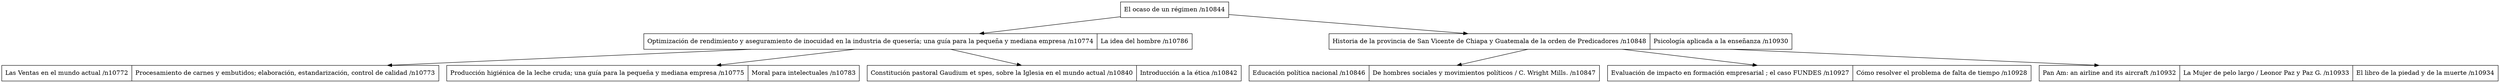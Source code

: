 digraph ArbolBInformativos { 
node[shape=record]
node770813082[ label = "El ocaso de un régimen /n10844 " ]; 
node759323266[ label = "Optimización de rendimiento y aseguramiento de inocuidad en la industria de quesería; una guía para la pequeña y mediana empresa /n10774 | La idea del hombre /n10786 " ]; 
node572408199[ label = "Las Ventas en el mundo actual /n10772 | Procesamiento de carnes y embutidos; elaboración, estandarización, control de calidad /n10773 " ]; 
node759323266->node572408199; 
node351257448[ label = "Producción higiénica de la leche cruda; una guía para la pequeña y mediana empresa /n10775 | Moral para intelectuales /n10783 " ]; 
node759323266->node351257448; 
node886716435[ label = "Constitución pastoral Gaudium et spes, sobre la Iglesia en el mundo actual /n10840 | Introducción a la ética /n10842 " ]; 
node759323266->node886716435; 
node770813082->node759323266; 
node200532544[ label = "Historia de la provincia de San Vicente de Chiapa y Guatemala de la orden de Predicadores /n10848 | Psicología aplicada a la enseñanza /n10930 " ]; 
node1538365632[ label = "Educación política nacional /n10846 | De hombres sociales y movimientos políticos / C. Wright Mills. /n10847 " ]; 
node200532544->node1538365632; 
node833614941[ label = "Evaluación de impacto en formación empresarial ; el caso FUNDES /n10927 | Cómo resolver el problema de falta de tiempo /n10928 " ]; 
node200532544->node833614941; 
node1414547675[ label = "Pan Am: an airline and its aircraft /n10932 | La Mujer de pelo largo / Leonor Paz y Paz G. /n10933 | El libro de la piedad y de la muerte /n10934 " ]; 
node200532544->node1414547675; 
node770813082->node200532544; 

}